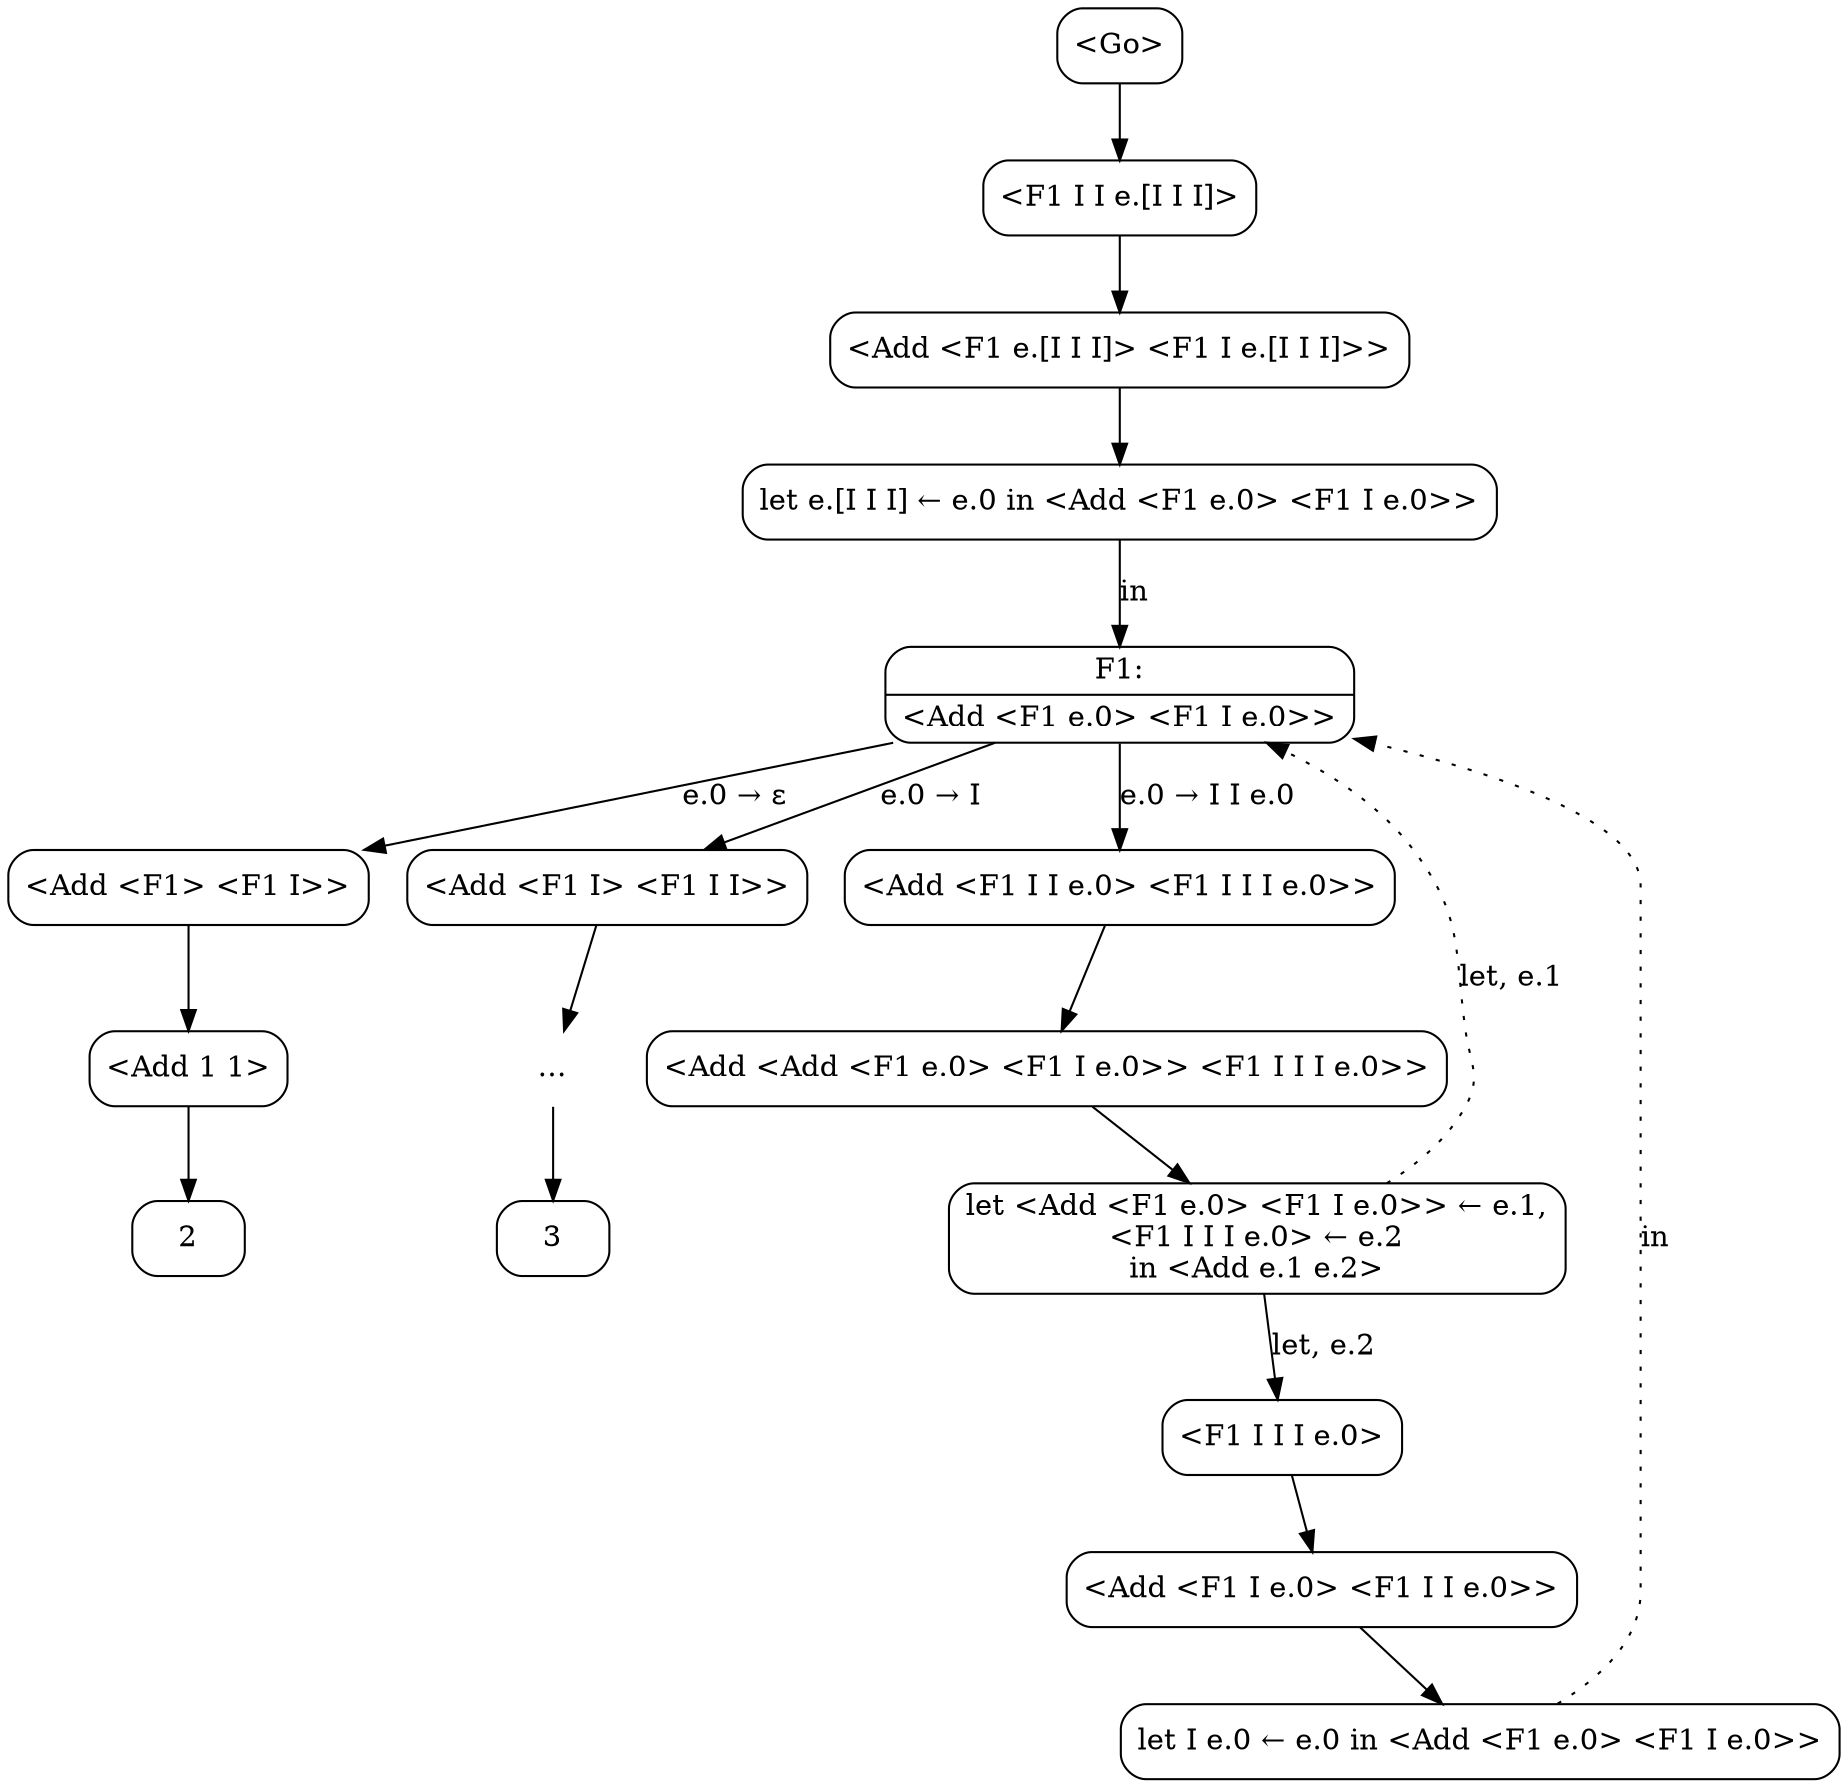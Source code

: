 digraph {
  node [shape=box, style=rounded];

  Go [label="<Go>"];
  C0 [label="<F1 I I e.[I I I]>"];
  Go -> C0;
  C1 [label="<Add <F1 e.[I I I]> <F1 I e.[I I I]>>"];
  C0 -> C1;
  C2 [label="let e.[I I I] ← e.0 in <Add <F1 e.0> <F1 I e.0>>"];
  C1 -> C2;
  F1 [shape=record, label="{F1:|\<Add \<F1 e.0\> \<F1 I e.0\>\>}"];
  C2 -> F1 [label="in"];
  C3 [label="<Add <F1> <F1 I>>"]
  F1 -> C3 [label="e.0 → ε"];
  C4 [label="<Add 1 1>"];
  C3 -> C4;
  C5 [label="2"];
  C4 -> C5;
  C6 [label="<Add <F1 I> <F1 I I>>"];
  F1 -> C6 [label="e.0 → I"];
  C7 [label="…", shape=none];
  C6 -> C7;
  C8 [label="3"];
  C7 -> C8;
  C9 [label="<Add <F1 I I e.0> <F1 I I I e.0>>"];
  F1 -> C9 [label="e.0 → I I e.0"];
  C10 [label="<Add <Add <F1 e.0> <F1 I e.0>> <F1 I I I e.0>>"];
  C9 -> C10;
  C11 [label="let <Add <F1 e.0> <F1 I e.0>> ← e.1,\n<F1 I I I e.0> ← e.2\nin <Add e.1 e.2>"];
  C10 -> C11;
  C11 -> F1 [label="let, e.1", style=dotted];
  C12 [label="<F1 I I I e.0>"];
  C11 -> C12 [label="let, e.2"];
  C13 [label="<Add <F1 I e.0> <F1 I I e.0>>"];
  C12 -> C13;
  C14 [label="let I e.0 ← e.0 in <Add <F1 e.0> <F1 I e.0>>"];
  C13 -> C14;
  C14 -> F1 [label="in", style=dotted];
}
